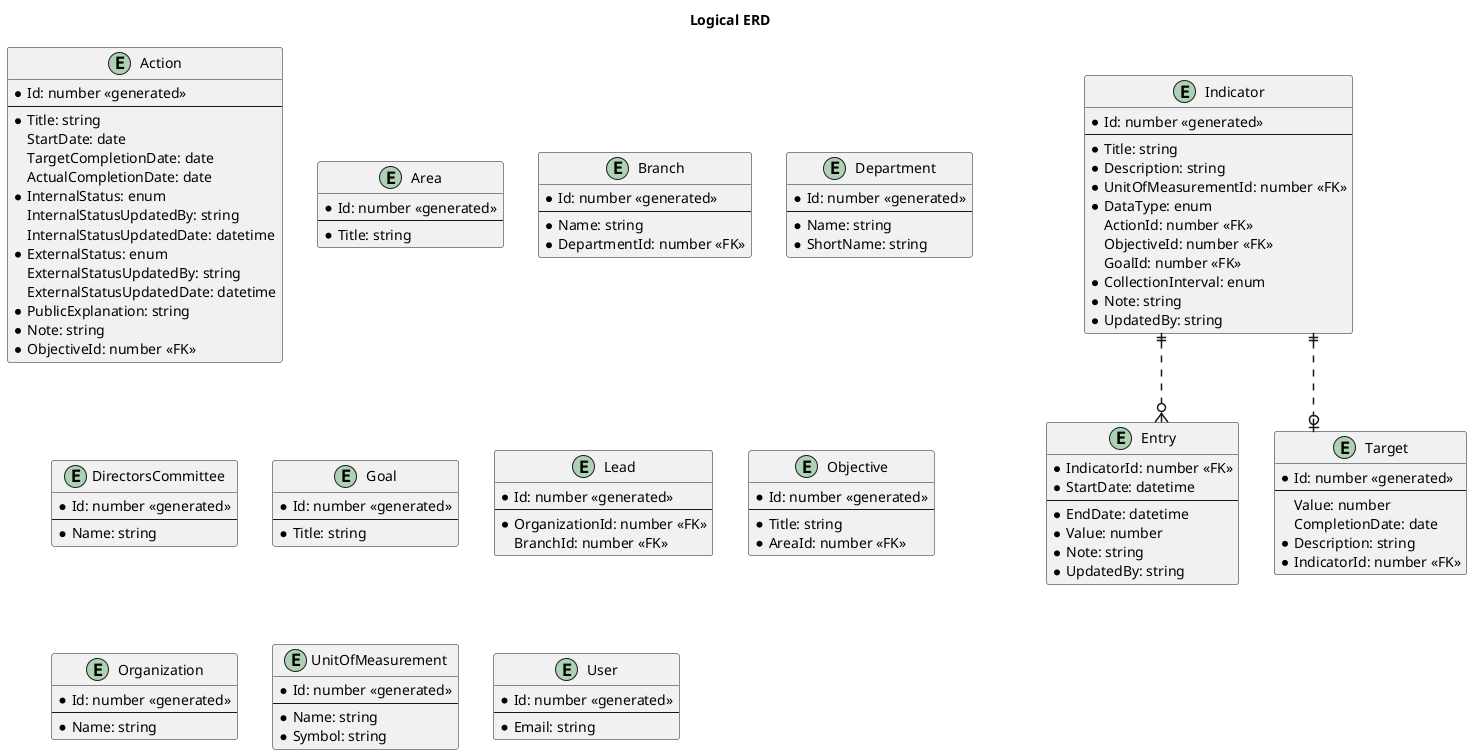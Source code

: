 @startuml logical-erd
title Logical ERD

skinparam linetype ortho
skinparam arrowThickness 1.5

entity "Action" as action {
    *Id: number <<generated>>
    --
    *Title: string
    StartDate: date
    TargetCompletionDate: date
    ActualCompletionDate: date
    *InternalStatus: enum
    InternalStatusUpdatedBy: string
    InternalStatusUpdatedDate: datetime
    *ExternalStatus: enum
    ExternalStatusUpdatedBy: string
    ExternalStatusUpdatedDate: datetime
    *PublicExplanation: string
    *Note: string
    *ObjectiveId: number <<FK>>
}
entity "Area" as area {
    *Id: number <<generated>>
    --
    *Title: string
}
entity "Branch" as branch {
    *Id: number <<generated>>
    --
    *Name: string
    *DepartmentId: number <<FK>>
}
entity "Department" as department {
    *Id: number <<generated>>
    --
    *Name: string
    *ShortName: string
}
entity "DirectorsCommittee" as directorscommittee {
    *Id: number <<generated>>
    --
    *Name: string
}
entity "Entry" as entry {
    *IndicatorId: number <<FK>>
    *StartDate: datetime
    --
    *EndDate: datetime
    *Value: number
    *Note: string
    *UpdatedBy: string
}
entity "Goal" as goal {
    *Id: number <<generated>>
    --
    *Title: string
}
entity "Indicator" as indicator {
    *Id: number <<generated>>
    --
    *Title: string
    *Description: string
    *UnitOfMeasurementId: number <<FK>>
    *DataType: enum
    ActionId: number <<FK>>
    ObjectiveId: number <<FK>>
    GoalId: number <<FK>>
    *CollectionInterval: enum
    *Note: string
    *UpdatedBy: string
}
entity "Lead" as lead {
    *Id: number <<generated>>
    --
    *OrganizationId: number <<FK>>
    BranchId: number <<FK>>
}
entity "Objective" as objective {
    *Id: number <<generated>>
    --
    *Title: string
    *AreaId: number <<FK>>
}
entity "Organization" as organization {
    *Id: number <<generated>>
    --
    *Name: string
}
entity "Target" as target {
    *Id: number <<generated>>
    --
    Value: number
    CompletionDate: date
    *Description: string
    *IndicatorId: number <<FK>>
}
entity "UnitOfMeasurement" as unitofmeasurement {
    *Id: number <<generated>>
    --
    *Name: string
    *Symbol: string
}
entity "User" as user {
    *Id: number <<generated>>
    --
    *Email: string
}

indicator ||..o| target
indicator ||..o{ entry

@enduml